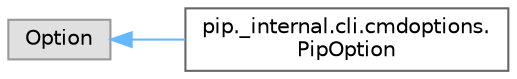 digraph "Graphical Class Hierarchy"
{
 // LATEX_PDF_SIZE
  bgcolor="transparent";
  edge [fontname=Helvetica,fontsize=10,labelfontname=Helvetica,labelfontsize=10];
  node [fontname=Helvetica,fontsize=10,shape=box,height=0.2,width=0.4];
  rankdir="LR";
  Node0 [id="Node000000",label="Option",height=0.2,width=0.4,color="grey60", fillcolor="#E0E0E0", style="filled",tooltip=" "];
  Node0 -> Node1 [id="edge2091_Node000000_Node000001",dir="back",color="steelblue1",style="solid",tooltip=" "];
  Node1 [id="Node000001",label="pip._internal.cli.cmdoptions.\lPipOption",height=0.2,width=0.4,color="grey40", fillcolor="white", style="filled",URL="$classpip_1_1__internal_1_1cli_1_1cmdoptions_1_1_pip_option.html",tooltip=" "];
}
